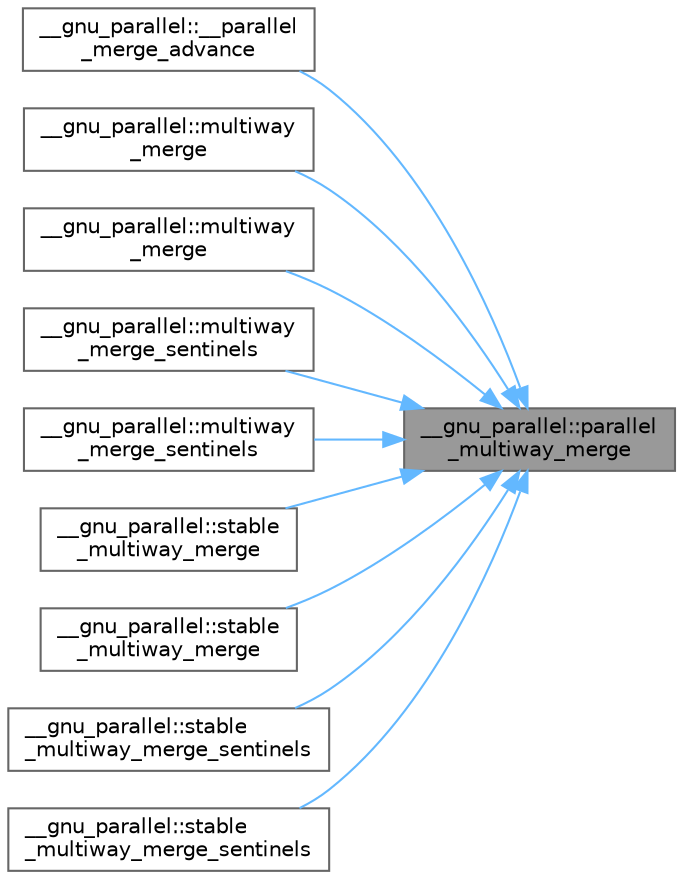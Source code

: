 digraph "__gnu_parallel::parallel_multiway_merge"
{
 // LATEX_PDF_SIZE
  bgcolor="transparent";
  edge [fontname=Helvetica,fontsize=10,labelfontname=Helvetica,labelfontsize=10];
  node [fontname=Helvetica,fontsize=10,shape=box,height=0.2,width=0.4];
  rankdir="RL";
  Node1 [id="Node000001",label="__gnu_parallel::parallel\l_multiway_merge",height=0.2,width=0.4,color="gray40", fillcolor="grey60", style="filled", fontcolor="black",tooltip="Parallel multi-way merge routine."];
  Node1 -> Node2 [id="edge10_Node000001_Node000002",dir="back",color="steelblue1",style="solid",tooltip=" "];
  Node2 [id="Node000002",label="__gnu_parallel::__parallel\l_merge_advance",height=0.2,width=0.4,color="grey40", fillcolor="white", style="filled",URL="$namespace____gnu__parallel.html#ac4196b48ff7ecf5ca0f8f2cdee8681c5",tooltip="Parallel merge routine being able to merge only the __max_length smallest elements."];
  Node1 -> Node3 [id="edge11_Node000001_Node000003",dir="back",color="steelblue1",style="solid",tooltip=" "];
  Node3 [id="Node000003",label="__gnu_parallel::multiway\l_merge",height=0.2,width=0.4,color="grey40", fillcolor="white", style="filled",URL="$namespace____gnu__parallel.html#ac25efc956562ab237b7b6cb733060c6a",tooltip=" "];
  Node1 -> Node4 [id="edge12_Node000001_Node000004",dir="back",color="steelblue1",style="solid",tooltip=" "];
  Node4 [id="Node000004",label="__gnu_parallel::multiway\l_merge",height=0.2,width=0.4,color="grey40", fillcolor="white", style="filled",URL="$namespace____gnu__parallel.html#a8c908c501ec9005517a88a3004ff6a75",tooltip=" "];
  Node1 -> Node5 [id="edge13_Node000001_Node000005",dir="back",color="steelblue1",style="solid",tooltip=" "];
  Node5 [id="Node000005",label="__gnu_parallel::multiway\l_merge_sentinels",height=0.2,width=0.4,color="grey40", fillcolor="white", style="filled",URL="$namespace____gnu__parallel.html#a5228d191a298cdaa42baacdfc821cc12",tooltip=" "];
  Node1 -> Node6 [id="edge14_Node000001_Node000006",dir="back",color="steelblue1",style="solid",tooltip=" "];
  Node6 [id="Node000006",label="__gnu_parallel::multiway\l_merge_sentinels",height=0.2,width=0.4,color="grey40", fillcolor="white", style="filled",URL="$namespace____gnu__parallel.html#a5db4fbc41fff695834ee6d0cbc91f8c6",tooltip=" "];
  Node1 -> Node7 [id="edge15_Node000001_Node000007",dir="back",color="steelblue1",style="solid",tooltip=" "];
  Node7 [id="Node000007",label="__gnu_parallel::stable\l_multiway_merge",height=0.2,width=0.4,color="grey40", fillcolor="white", style="filled",URL="$namespace____gnu__parallel.html#aeb955a1aae5a2ad2e59e5f990625c678",tooltip=" "];
  Node1 -> Node8 [id="edge16_Node000001_Node000008",dir="back",color="steelblue1",style="solid",tooltip=" "];
  Node8 [id="Node000008",label="__gnu_parallel::stable\l_multiway_merge",height=0.2,width=0.4,color="grey40", fillcolor="white", style="filled",URL="$namespace____gnu__parallel.html#a18b727aab25037e289fecb8d9861963a",tooltip=" "];
  Node1 -> Node9 [id="edge17_Node000001_Node000009",dir="back",color="steelblue1",style="solid",tooltip=" "];
  Node9 [id="Node000009",label="__gnu_parallel::stable\l_multiway_merge_sentinels",height=0.2,width=0.4,color="grey40", fillcolor="white", style="filled",URL="$namespace____gnu__parallel.html#ab4bef8eb5bc6bb03b812eb3246e02de4",tooltip=" "];
  Node1 -> Node10 [id="edge18_Node000001_Node000010",dir="back",color="steelblue1",style="solid",tooltip=" "];
  Node10 [id="Node000010",label="__gnu_parallel::stable\l_multiway_merge_sentinels",height=0.2,width=0.4,color="grey40", fillcolor="white", style="filled",URL="$namespace____gnu__parallel.html#aba7d273f820b57f9e0c709dbf68e6ee8",tooltip=" "];
}
